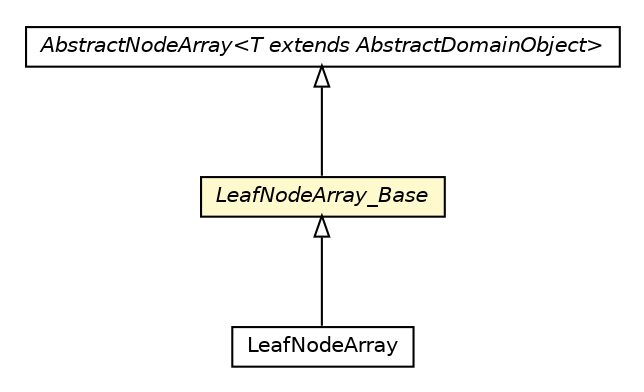 #!/usr/local/bin/dot
#
# Class diagram 
# Generated by UMLGraph version 5.1 (http://www.umlgraph.org/)
#

digraph G {
	edge [fontname="Helvetica",fontsize=10,labelfontname="Helvetica",labelfontsize=10];
	node [fontname="Helvetica",fontsize=10,shape=plaintext];
	nodesep=0.25;
	ranksep=0.5;
	// pt.ist.fenixframework.core.adt.bplustree.LeafNodeArray_Base
	c26032 [label=<<table title="pt.ist.fenixframework.core.adt.bplustree.LeafNodeArray_Base" border="0" cellborder="1" cellspacing="0" cellpadding="2" port="p" bgcolor="lemonChiffon" href="./LeafNodeArray_Base.html">
		<tr><td><table border="0" cellspacing="0" cellpadding="1">
<tr><td align="center" balign="center"><font face="Helvetica-Oblique"> LeafNodeArray_Base </font></td></tr>
		</table></td></tr>
		</table>>, fontname="Helvetica", fontcolor="black", fontsize=10.0];
	// pt.ist.fenixframework.core.adt.bplustree.LeafNodeArray
	c26033 [label=<<table title="pt.ist.fenixframework.core.adt.bplustree.LeafNodeArray" border="0" cellborder="1" cellspacing="0" cellpadding="2" port="p" href="./LeafNodeArray.html">
		<tr><td><table border="0" cellspacing="0" cellpadding="1">
<tr><td align="center" balign="center"> LeafNodeArray </td></tr>
		</table></td></tr>
		</table>>, fontname="Helvetica", fontcolor="black", fontsize=10.0];
	// pt.ist.fenixframework.core.adt.bplustree.AbstractNodeArray<T extends pt.ist.fenixframework.core.AbstractDomainObject>
	c26046 [label=<<table title="pt.ist.fenixframework.core.adt.bplustree.AbstractNodeArray" border="0" cellborder="1" cellspacing="0" cellpadding="2" port="p" href="./AbstractNodeArray.html">
		<tr><td><table border="0" cellspacing="0" cellpadding="1">
<tr><td align="center" balign="center"><font face="Helvetica-Oblique"> AbstractNodeArray&lt;T extends AbstractDomainObject&gt; </font></td></tr>
		</table></td></tr>
		</table>>, fontname="Helvetica", fontcolor="black", fontsize=10.0];
	//pt.ist.fenixframework.core.adt.bplustree.LeafNodeArray_Base extends pt.ist.fenixframework.core.adt.bplustree.AbstractNodeArray
	c26046:p -> c26032:p [dir=back,arrowtail=empty];
	//pt.ist.fenixframework.core.adt.bplustree.LeafNodeArray extends pt.ist.fenixframework.core.adt.bplustree.LeafNodeArray_Base
	c26032:p -> c26033:p [dir=back,arrowtail=empty];
}

